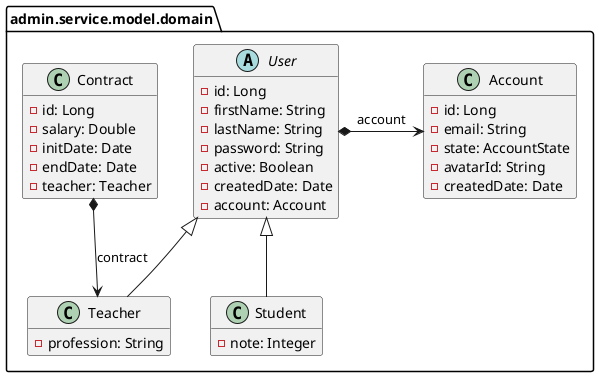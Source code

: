 @startuml
set namespaceSeparator none

hide method

namespace admin.service.model.domain {

    class Account {
        - id: Long
        - email: String
        - state: AccountState
        - avatarId: String
        - createdDate: Date
    }

    class Teacher {
        - profession: String
    }

    class Student {
        - note: Integer
    }

    abstract class User {
        - id: Long
        - firstName: String
        - lastName: String
        - password: String
        - active: Boolean
        - createdDate: Date
        - account: Account
    }

    class Contract {
        - id: Long
        - salary: Double
        - initDate: Date
        - endDate: Date
        - teacher: Teacher
    }

    Teacher -up-|> User

    Student -up-|> User

     User *-right-> Account : account

    Contract *-down-> Teacher : contract
}
@enduml